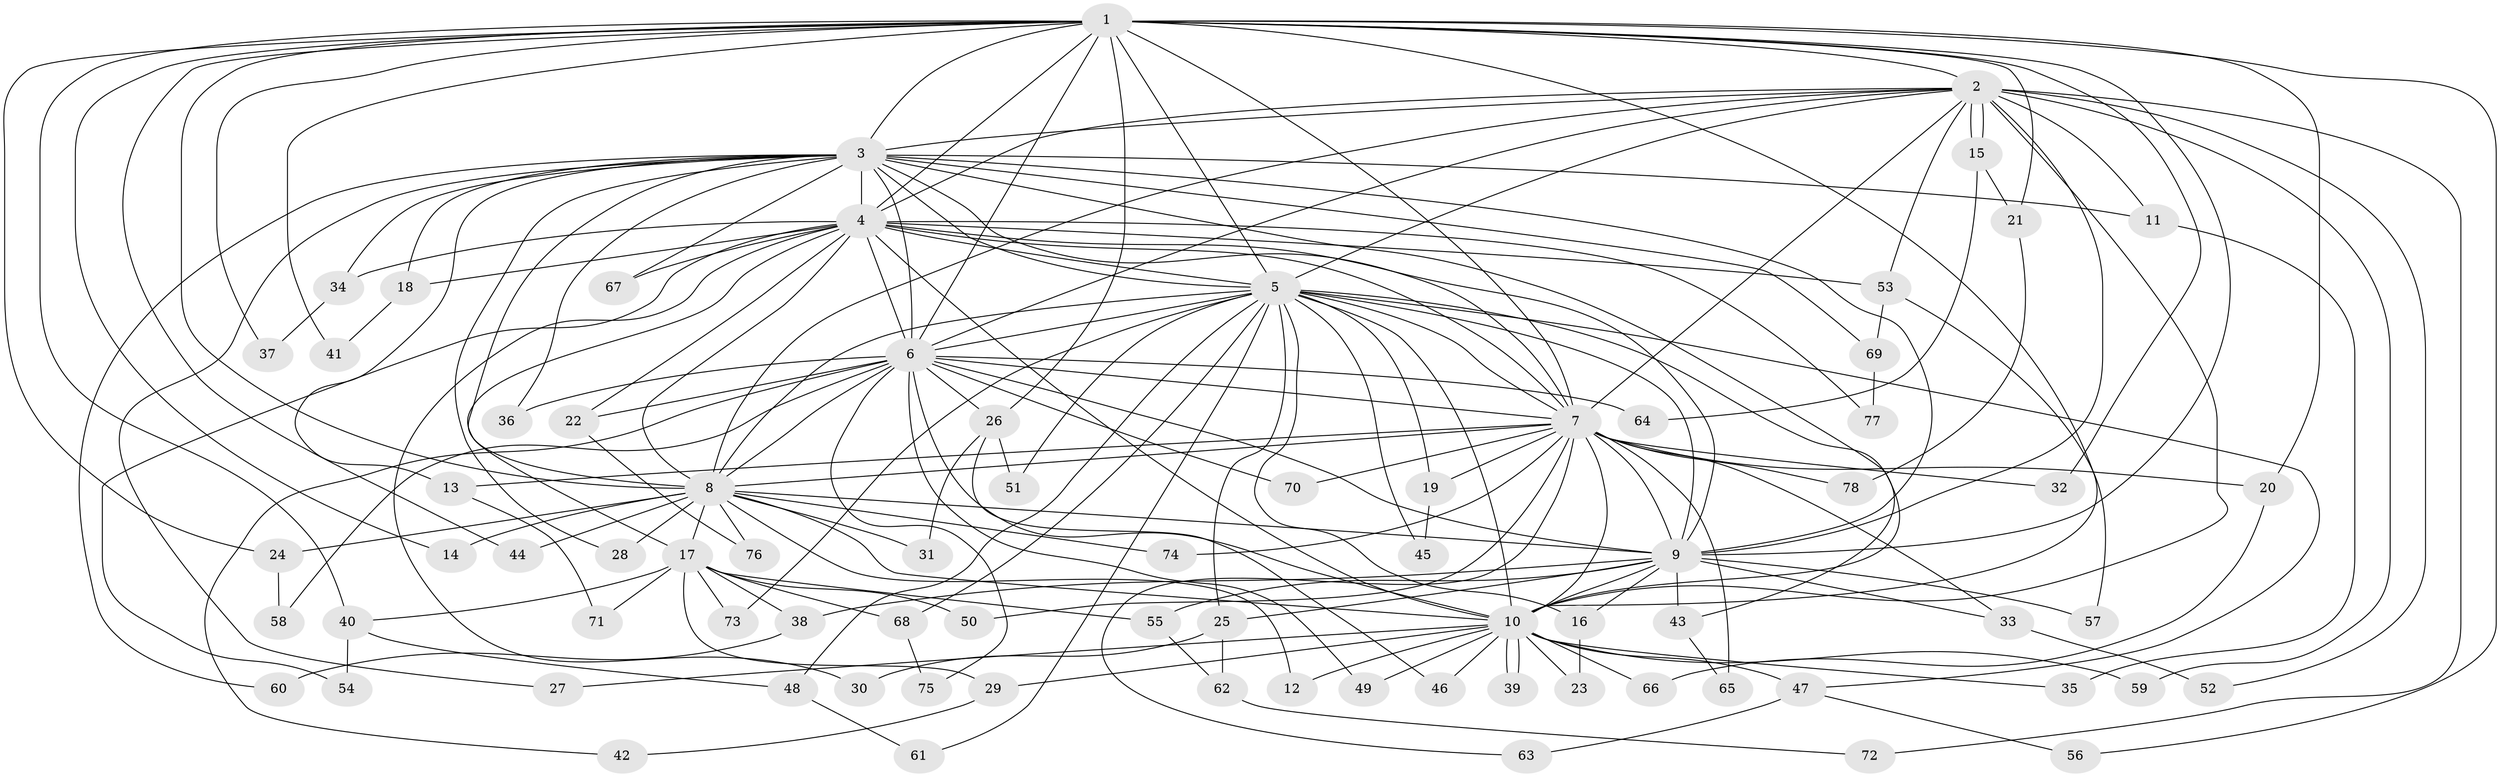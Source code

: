 // Generated by graph-tools (version 1.1) at 2025/14/03/09/25 04:14:13]
// undirected, 78 vertices, 181 edges
graph export_dot {
graph [start="1"]
  node [color=gray90,style=filled];
  1;
  2;
  3;
  4;
  5;
  6;
  7;
  8;
  9;
  10;
  11;
  12;
  13;
  14;
  15;
  16;
  17;
  18;
  19;
  20;
  21;
  22;
  23;
  24;
  25;
  26;
  27;
  28;
  29;
  30;
  31;
  32;
  33;
  34;
  35;
  36;
  37;
  38;
  39;
  40;
  41;
  42;
  43;
  44;
  45;
  46;
  47;
  48;
  49;
  50;
  51;
  52;
  53;
  54;
  55;
  56;
  57;
  58;
  59;
  60;
  61;
  62;
  63;
  64;
  65;
  66;
  67;
  68;
  69;
  70;
  71;
  72;
  73;
  74;
  75;
  76;
  77;
  78;
  1 -- 2;
  1 -- 3;
  1 -- 4;
  1 -- 5;
  1 -- 6;
  1 -- 7;
  1 -- 8;
  1 -- 9;
  1 -- 10;
  1 -- 14;
  1 -- 20;
  1 -- 21;
  1 -- 24;
  1 -- 26;
  1 -- 32;
  1 -- 37;
  1 -- 40;
  1 -- 41;
  1 -- 44;
  1 -- 56;
  2 -- 3;
  2 -- 4;
  2 -- 5;
  2 -- 6;
  2 -- 7;
  2 -- 8;
  2 -- 9;
  2 -- 10;
  2 -- 11;
  2 -- 15;
  2 -- 15;
  2 -- 52;
  2 -- 53;
  2 -- 59;
  2 -- 72;
  3 -- 4;
  3 -- 5;
  3 -- 6;
  3 -- 7;
  3 -- 8;
  3 -- 9;
  3 -- 10;
  3 -- 11;
  3 -- 13;
  3 -- 18;
  3 -- 27;
  3 -- 28;
  3 -- 34;
  3 -- 36;
  3 -- 60;
  3 -- 67;
  3 -- 69;
  4 -- 5;
  4 -- 6;
  4 -- 7;
  4 -- 8;
  4 -- 9;
  4 -- 10;
  4 -- 17;
  4 -- 18;
  4 -- 22;
  4 -- 30;
  4 -- 34;
  4 -- 53;
  4 -- 54;
  4 -- 67;
  4 -- 77;
  5 -- 6;
  5 -- 7;
  5 -- 8;
  5 -- 9;
  5 -- 10;
  5 -- 16;
  5 -- 19;
  5 -- 25;
  5 -- 43;
  5 -- 45;
  5 -- 47;
  5 -- 48;
  5 -- 51;
  5 -- 61;
  5 -- 68;
  5 -- 73;
  6 -- 7;
  6 -- 8;
  6 -- 9;
  6 -- 10;
  6 -- 22;
  6 -- 26;
  6 -- 36;
  6 -- 42;
  6 -- 49;
  6 -- 58;
  6 -- 64;
  6 -- 70;
  6 -- 75;
  7 -- 8;
  7 -- 9;
  7 -- 10;
  7 -- 13;
  7 -- 19;
  7 -- 20;
  7 -- 32;
  7 -- 33;
  7 -- 50;
  7 -- 63;
  7 -- 65;
  7 -- 70;
  7 -- 74;
  7 -- 78;
  8 -- 9;
  8 -- 10;
  8 -- 12;
  8 -- 14;
  8 -- 17;
  8 -- 24;
  8 -- 28;
  8 -- 31;
  8 -- 44;
  8 -- 74;
  8 -- 76;
  9 -- 10;
  9 -- 16;
  9 -- 25;
  9 -- 33;
  9 -- 38;
  9 -- 43;
  9 -- 55;
  9 -- 57;
  10 -- 12;
  10 -- 23;
  10 -- 27;
  10 -- 29;
  10 -- 35;
  10 -- 39;
  10 -- 39;
  10 -- 46;
  10 -- 47;
  10 -- 49;
  10 -- 59;
  10 -- 66;
  11 -- 35;
  13 -- 71;
  15 -- 21;
  15 -- 64;
  16 -- 23;
  17 -- 29;
  17 -- 38;
  17 -- 40;
  17 -- 50;
  17 -- 55;
  17 -- 68;
  17 -- 71;
  17 -- 73;
  18 -- 41;
  19 -- 45;
  20 -- 66;
  21 -- 78;
  22 -- 76;
  24 -- 58;
  25 -- 30;
  25 -- 62;
  26 -- 31;
  26 -- 46;
  26 -- 51;
  29 -- 42;
  33 -- 52;
  34 -- 37;
  38 -- 60;
  40 -- 48;
  40 -- 54;
  43 -- 65;
  47 -- 56;
  47 -- 63;
  48 -- 61;
  53 -- 57;
  53 -- 69;
  55 -- 62;
  62 -- 72;
  68 -- 75;
  69 -- 77;
}
